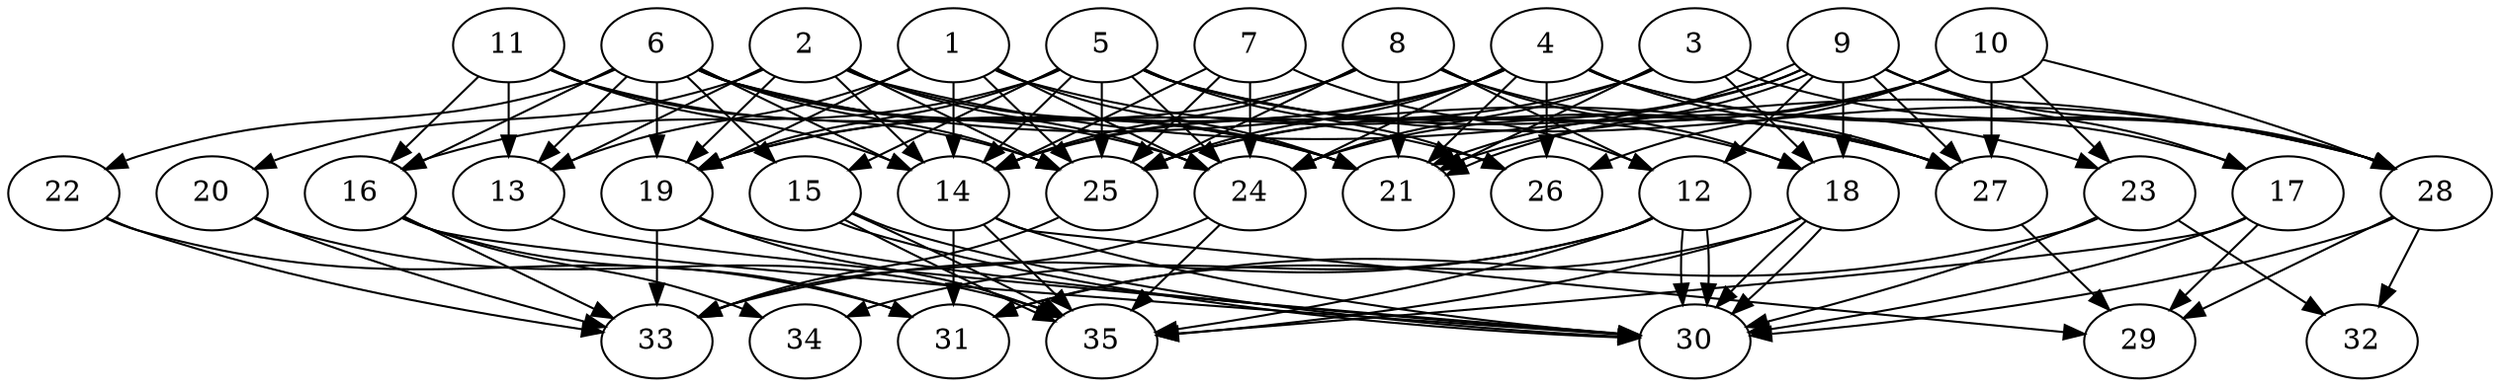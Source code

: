 // DAG automatically generated by daggen at Thu Oct  3 14:05:37 2019
// ./daggen --dot -n 35 --ccr 0.4 --fat 0.7 --regular 0.5 --density 0.9 --mindata 5242880 --maxdata 52428800 
digraph G {
  1 [size="27934720", alpha="0.20", expect_size="11173888"] 
  1 -> 13 [size ="11173888"]
  1 -> 14 [size ="11173888"]
  1 -> 19 [size ="11173888"]
  1 -> 21 [size ="11173888"]
  1 -> 24 [size ="11173888"]
  1 -> 25 [size ="11173888"]
  1 -> 27 [size ="11173888"]
  2 [size="26150400", alpha="0.11", expect_size="10460160"] 
  2 -> 13 [size ="10460160"]
  2 -> 14 [size ="10460160"]
  2 -> 19 [size ="10460160"]
  2 -> 20 [size ="10460160"]
  2 -> 21 [size ="10460160"]
  2 -> 24 [size ="10460160"]
  2 -> 25 [size ="10460160"]
  2 -> 28 [size ="10460160"]
  3 [size="26736640", alpha="0.08", expect_size="10694656"] 
  3 -> 14 [size ="10694656"]
  3 -> 18 [size ="10694656"]
  3 -> 21 [size ="10694656"]
  3 -> 24 [size ="10694656"]
  3 -> 28 [size ="10694656"]
  4 [size="103511040", alpha="0.15", expect_size="41404416"] 
  4 -> 14 [size ="41404416"]
  4 -> 17 [size ="41404416"]
  4 -> 19 [size ="41404416"]
  4 -> 21 [size ="41404416"]
  4 -> 24 [size ="41404416"]
  4 -> 25 [size ="41404416"]
  4 -> 26 [size ="41404416"]
  4 -> 27 [size ="41404416"]
  4 -> 28 [size ="41404416"]
  5 [size="102131200", alpha="0.11", expect_size="40852480"] 
  5 -> 14 [size ="40852480"]
  5 -> 15 [size ="40852480"]
  5 -> 16 [size ="40852480"]
  5 -> 18 [size ="40852480"]
  5 -> 19 [size ="40852480"]
  5 -> 23 [size ="40852480"]
  5 -> 24 [size ="40852480"]
  5 -> 25 [size ="40852480"]
  5 -> 26 [size ="40852480"]
  5 -> 28 [size ="40852480"]
  6 [size="121748480", alpha="0.04", expect_size="48699392"] 
  6 -> 13 [size ="48699392"]
  6 -> 14 [size ="48699392"]
  6 -> 15 [size ="48699392"]
  6 -> 16 [size ="48699392"]
  6 -> 19 [size ="48699392"]
  6 -> 21 [size ="48699392"]
  6 -> 22 [size ="48699392"]
  6 -> 24 [size ="48699392"]
  6 -> 25 [size ="48699392"]
  6 -> 26 [size ="48699392"]
  6 -> 27 [size ="48699392"]
  7 [size="16332800", alpha="0.01", expect_size="6533120"] 
  7 -> 12 [size ="6533120"]
  7 -> 14 [size ="6533120"]
  7 -> 24 [size ="6533120"]
  7 -> 25 [size ="6533120"]
  8 [size="48591360", alpha="0.19", expect_size="19436544"] 
  8 -> 12 [size ="19436544"]
  8 -> 14 [size ="19436544"]
  8 -> 18 [size ="19436544"]
  8 -> 19 [size ="19436544"]
  8 -> 21 [size ="19436544"]
  8 -> 25 [size ="19436544"]
  8 -> 27 [size ="19436544"]
  9 [size="92597760", alpha="0.06", expect_size="37039104"] 
  9 -> 12 [size ="37039104"]
  9 -> 17 [size ="37039104"]
  9 -> 18 [size ="37039104"]
  9 -> 21 [size ="37039104"]
  9 -> 21 [size ="37039104"]
  9 -> 24 [size ="37039104"]
  9 -> 25 [size ="37039104"]
  9 -> 27 [size ="37039104"]
  9 -> 28 [size ="37039104"]
  10 [size="37977600", alpha="0.05", expect_size="15191040"] 
  10 -> 21 [size ="15191040"]
  10 -> 23 [size ="15191040"]
  10 -> 25 [size ="15191040"]
  10 -> 26 [size ="15191040"]
  10 -> 27 [size ="15191040"]
  10 -> 28 [size ="15191040"]
  11 [size="26045440", alpha="0.09", expect_size="10418176"] 
  11 -> 13 [size ="10418176"]
  11 -> 14 [size ="10418176"]
  11 -> 16 [size ="10418176"]
  11 -> 21 [size ="10418176"]
  11 -> 25 [size ="10418176"]
  12 [size="23646720", alpha="0.15", expect_size="9458688"] 
  12 -> 30 [size ="9458688"]
  12 -> 30 [size ="9458688"]
  12 -> 33 [size ="9458688"]
  12 -> 34 [size ="9458688"]
  12 -> 35 [size ="9458688"]
  13 [size="88762880", alpha="0.03", expect_size="35505152"] 
  13 -> 30 [size ="35505152"]
  14 [size="18680320", alpha="0.09", expect_size="7472128"] 
  14 -> 29 [size ="7472128"]
  14 -> 30 [size ="7472128"]
  14 -> 31 [size ="7472128"]
  14 -> 35 [size ="7472128"]
  15 [size="108764160", alpha="0.01", expect_size="43505664"] 
  15 -> 30 [size ="43505664"]
  15 -> 30 [size ="43505664"]
  15 -> 35 [size ="43505664"]
  15 -> 35 [size ="43505664"]
  16 [size="56284160", alpha="0.01", expect_size="22513664"] 
  16 -> 30 [size ="22513664"]
  16 -> 31 [size ="22513664"]
  16 -> 33 [size ="22513664"]
  16 -> 34 [size ="22513664"]
  17 [size="81351680", alpha="0.06", expect_size="32540672"] 
  17 -> 29 [size ="32540672"]
  17 -> 30 [size ="32540672"]
  17 -> 35 [size ="32540672"]
  18 [size="85201920", alpha="0.07", expect_size="34080768"] 
  18 -> 30 [size ="34080768"]
  18 -> 30 [size ="34080768"]
  18 -> 31 [size ="34080768"]
  18 -> 35 [size ="34080768"]
  19 [size="78254080", alpha="0.02", expect_size="31301632"] 
  19 -> 30 [size ="31301632"]
  19 -> 33 [size ="31301632"]
  19 -> 35 [size ="31301632"]
  20 [size="114275840", alpha="0.07", expect_size="45710336"] 
  20 -> 33 [size ="45710336"]
  20 -> 35 [size ="45710336"]
  21 [size="28275200", alpha="0.13", expect_size="11310080"] 
  22 [size="79759360", alpha="0.02", expect_size="31903744"] 
  22 -> 31 [size ="31903744"]
  22 -> 33 [size ="31903744"]
  23 [size="49152000", alpha="0.14", expect_size="19660800"] 
  23 -> 30 [size ="19660800"]
  23 -> 31 [size ="19660800"]
  23 -> 32 [size ="19660800"]
  24 [size="68756480", alpha="0.00", expect_size="27502592"] 
  24 -> 33 [size ="27502592"]
  24 -> 35 [size ="27502592"]
  25 [size="120944640", alpha="0.02", expect_size="48377856"] 
  25 -> 33 [size ="48377856"]
  26 [size="128102400", alpha="0.02", expect_size="51240960"] 
  27 [size="14159360", alpha="0.03", expect_size="5663744"] 
  27 -> 29 [size ="5663744"]
  28 [size="51120640", alpha="0.09", expect_size="20448256"] 
  28 -> 29 [size ="20448256"]
  28 -> 30 [size ="20448256"]
  28 -> 32 [size ="20448256"]
  29 [size="90170880", alpha="0.09", expect_size="36068352"] 
  30 [size="104307200", alpha="0.14", expect_size="41722880"] 
  31 [size="25379840", alpha="0.00", expect_size="10151936"] 
  32 [size="104148480", alpha="0.09", expect_size="41659392"] 
  33 [size="117726720", alpha="0.10", expect_size="47090688"] 
  34 [size="79744000", alpha="0.12", expect_size="31897600"] 
  35 [size="80606720", alpha="0.10", expect_size="32242688"] 
}
